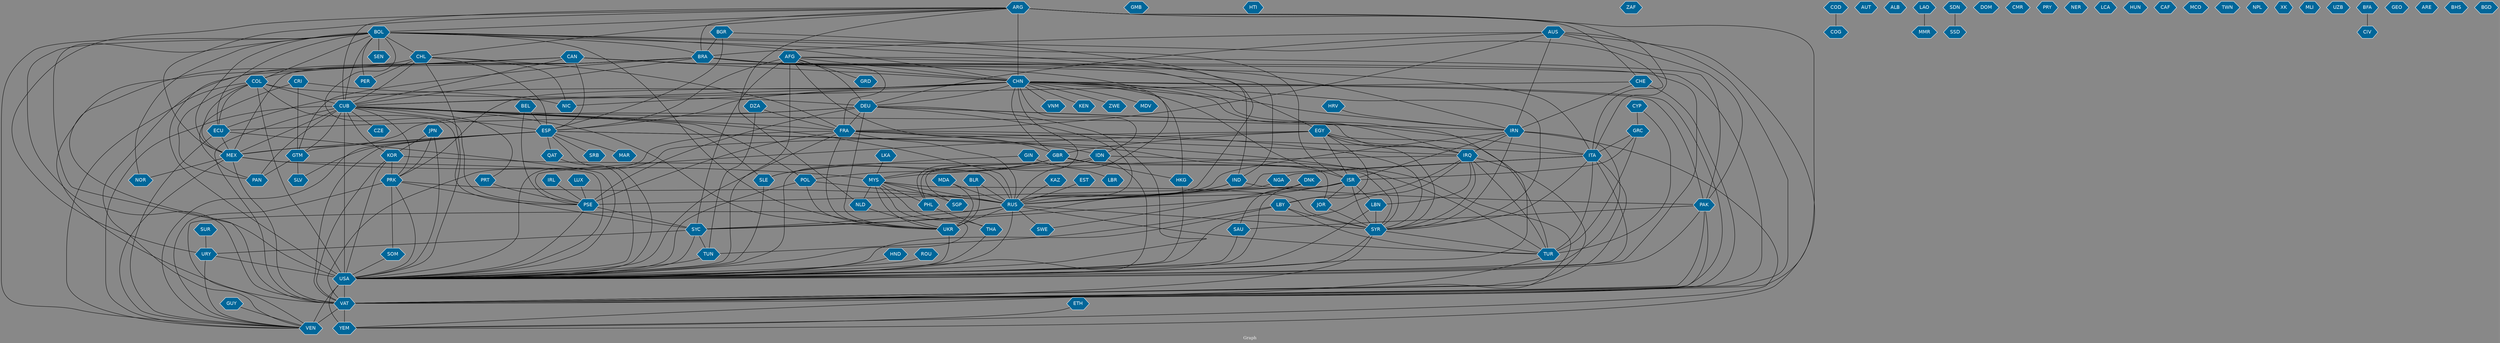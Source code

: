 // Countries together in item graph
graph {
	graph [bgcolor="#888888" fontcolor=white fontsize=12 label="Graph" outputorder=edgesfirst overlap=prism]
	node [color=white fillcolor="#006699" fontcolor=white fontname=Helvetica shape=hexagon style=filled]
	edge [arrowhead=open color=black fontcolor=white fontname=Courier fontsize=12]
		GRC [label=GRC]
		PAK [label=PAK]
		URY [label=URY]
		USA [label=USA]
		BRA [label=BRA]
		SLV [label=SLV]
		AFG [label=AFG]
		CUB [label=CUB]
		RUS [label=RUS]
		FRA [label=FRA]
		ISR [label=ISR]
		SYR [label=SYR]
		EGY [label=EGY]
		YEM [label=YEM]
		MEX [label=MEX]
		JOR [label=JOR]
		PHL [label=PHL]
		VEN [label=VEN]
		BOL [label=BOL]
		CHL [label=CHL]
		ARG [label=ARG]
		PRK [label=PRK]
		COL [label=COL]
		GBR [label=GBR]
		CZE [label=CZE]
		GMB [label=GMB]
		IRQ [label=IRQ]
		CHN [label=CHN]
		ECU [label=ECU]
		UKR [label=UKR]
		TUR [label=TUR]
		VAT [label=VAT]
		ITA [label=ITA]
		IRN [label=IRN]
		HKG [label=HKG]
		ESP [label=ESP]
		IDN [label=IDN]
		DEU [label=DEU]
		LBY [label=LBY]
		SRB [label=SRB]
		KOR [label=KOR]
		HTI [label=HTI]
		CHE [label=CHE]
		HND [label=HND]
		SOM [label=SOM]
		AUS [label=AUS]
		POL [label=POL]
		VNM [label=VNM]
		LBR [label=LBR]
		DNK [label=DNK]
		SAU [label=SAU]
		ZAF [label=ZAF]
		COG [label=COG]
		CRI [label=CRI]
		PSE [label=PSE]
		KEN [label=KEN]
		IND [label=IND]
		ETH [label=ETH]
		JPN [label=JPN]
		HRV [label=HRV]
		MYS [label=MYS]
		AUT [label=AUT]
		TUN [label=TUN]
		NIC [label=NIC]
		MDA [label=MDA]
		PRT [label=PRT]
		LBN [label=LBN]
		EST [label=EST]
		PER [label=PER]
		CAN [label=CAN]
		SYC [label=SYC]
		NGA [label=NGA]
		BEL [label=BEL]
		LKA [label=LKA]
		SWE [label=SWE]
		DZA [label=DZA]
		PAN [label=PAN]
		ALB [label=ALB]
		THA [label=THA]
		IRL [label=IRL]
		LAO [label=LAO]
		MMR [label=MMR]
		SSD [label=SSD]
		SDN [label=SDN]
		SLE [label=SLE]
		GTM [label=GTM]
		DOM [label=DOM]
		BLR [label=BLR]
		CMR [label=CMR]
		NLD [label=NLD]
		PRY [label=PRY]
		NER [label=NER]
		LCA [label=LCA]
		HUN [label=HUN]
		GIN [label=GIN]
		NOR [label=NOR]
		ROU [label=ROU]
		CAF [label=CAF]
		GUY [label=GUY]
		MAR [label=MAR]
		LUX [label=LUX]
		MCO [label=MCO]
		TWN [label=TWN]
		COD [label=COD]
		CYP [label=CYP]
		ZWE [label=ZWE]
		NPL [label=NPL]
		GRD [label=GRD]
		BGR [label=BGR]
		XK [label=XK]
		SGP [label=SGP]
		MLI [label=MLI]
		QAT [label=QAT]
		MDV [label=MDV]
		UZB [label=UZB]
		BFA [label=BFA]
		CIV [label=CIV]
		GEO [label=GEO]
		ARE [label=ARE]
		SEN [label=SEN]
		KAZ [label=KAZ]
		SUR [label=SUR]
		BHS [label=BHS]
		BGD [label=BGD]
			HKG -- USA [weight=1]
			CHN -- ESP [weight=1]
			ISR -- SYC [weight=2]
			COL -- ECU [weight=1]
			COL -- MEX [weight=4]
			BRA -- CUB [weight=2]
			FRA -- IDN [weight=2]
			SYR -- TUR [weight=2]
			SYR -- VAT [weight=1]
			CUB -- MEX [weight=2]
			USA -- VAT [weight=14]
			CUB -- PAN [weight=3]
			GTM -- PAN [weight=1]
			PHL -- THA [weight=1]
			FRA -- USA [weight=1]
			DEU -- MEX [weight=2]
			MEX -- VEN [weight=3]
			BRA -- VAT [weight=2]
			CAN -- USA [weight=1]
			CHN -- IRQ [weight=1]
			AUS -- VAT [weight=3]
			BOL -- ITA [weight=1]
			LUX -- PSE [weight=1]
			THA -- USA [weight=1]
			URY -- USA [weight=42]
			ARG -- MEX [weight=1]
			GBR -- TUR [weight=1]
			LBY -- TUN [weight=1]
			CYP -- TUR [weight=2]
			CHN -- VAT [weight=4]
			SLE -- USA [weight=1]
			MYS -- RUS [weight=2]
			CUB -- UKR [weight=1]
			IRQ -- MYS [weight=1]
			NLD -- UKR [weight=1]
			AFG -- GBR [weight=3]
			JOR -- SYR [weight=9]
			PAK -- VAT [weight=3]
			IRQ -- LBN [weight=3]
			CUB -- RUS [weight=2]
			CHN -- KEN [weight=2]
			CHL -- NIC [weight=2]
			IND -- PAK [weight=2]
			AFG -- USA [weight=17]
			BRA -- USA [weight=6]
			CHL -- CUB [weight=1]
			LAO -- MMR [weight=1]
			ARG -- VAT [weight=6]
			TUR -- VAT [weight=2]
			COL -- VEN [weight=1]
			MYS -- SYR [weight=1]
			AUS -- FRA [weight=1]
			BOL -- CUB [weight=11]
			CHN -- DEU [weight=1]
			CHN -- ZWE [weight=1]
			AFG -- PAK [weight=2]
			DZA -- FRA [weight=1]
			IRN -- ISR [weight=2]
			ARG -- CUB [weight=2]
			ITA -- TUR [weight=2]
			CHN -- PRK [weight=9]
			LBY -- USA [weight=1]
			CHN -- ISR [weight=1]
			BEL -- PSE [weight=1]
			SDN -- SSD [weight=1]
			BGR -- ESP [weight=1]
			COL -- DEU [weight=1]
			USA -- YEM [weight=12]
			EST -- RUS [weight=3]
			CUB -- KOR [weight=3]
			MYS -- PHL [weight=5]
			ARG -- URY [weight=2]
			AUS -- PAK [weight=3]
			AUS -- YEM [weight=2]
			PRK -- USA [weight=43]
			AFG -- SYC [weight=1]
			CUB -- IRN [weight=1]
			ARG -- CHN [weight=1]
			ECU -- USA [weight=1]
			PAK -- YEM [weight=2]
			MYS -- SGP [weight=1]
			URY -- VEN [weight=2]
			ISR -- LBN [weight=5]
			COL -- PSE [weight=1]
			ESP -- USA [weight=3]
			AFG -- DEU [weight=2]
			ROU -- USA [weight=1]
			IDN -- USA [weight=2]
			AUS -- DEU [weight=1]
			MYS -- THA [weight=1]
			CHL -- PER [weight=1]
			KOR -- PRK [weight=12]
			DEU -- RUS [weight=8]
			JPN -- USA [weight=1]
			PRK -- SOM [weight=1]
			COL -- CUB [weight=11]
			BRA -- MEX [weight=2]
			CHN -- USA [weight=3]
			CAN -- VAT [weight=2]
			LBY -- SYR [weight=2]
			COL -- USA [weight=1]
			EGY -- USA [weight=1]
			GRC -- TUR [weight=2]
			BGR -- BRA [weight=1]
			EGY -- PSE [weight=5]
			CHN -- GBR [weight=2]
			IDN -- MYS [weight=1]
			CUB -- GTM [weight=1]
			BOL -- SEN [weight=1]
			RUS -- SYR [weight=11]
			EGY -- ISR [weight=1]
			BLR -- RUS [weight=2]
			DEU -- ITA [weight=3]
			ECU -- MEX [weight=3]
			HRV -- IRN [weight=2]
			CUB -- ESP [weight=6]
			GBR -- HKG [weight=2]
			KOR -- VAT [weight=1]
			CAN -- ESP [weight=1]
			CHL -- ESP [weight=9]
			BRA -- GTM [weight=1]
			CHN -- VNM [weight=3]
			CAN -- CHN [weight=2]
			RUS -- TUR [weight=2]
			JPN -- PRK [weight=1]
			BLR -- UKR [weight=5]
			GBR -- SLE [weight=1]
			DNK -- RUS [weight=1]
			EGY -- GBR [weight=2]
			LBN -- SYR [weight=7]
			CUB -- VAT [weight=21]
			GRC -- ISR [weight=4]
			PSE -- USA [weight=2]
			IRQ -- SYR [weight=16]
			BOL -- ECU [weight=1]
			ESP -- SYR [weight=1]
			GTM -- SLV [weight=2]
			UKR -- USA [weight=4]
			GIN -- SLE [weight=4]
			GIN -- LBR [weight=1]
			EGY -- IRQ [weight=2]
			IDN -- SGP [weight=3]
			IRN -- SYR [weight=6]
			BOL -- VEN [weight=1]
			MEX -- MYS [weight=1]
			BOL -- VAT [weight=8]
			BOL -- MEX [weight=6]
			IRN -- YEM [weight=3]
			ESP -- VAT [weight=2]
			POL -- USA [weight=4]
			CHL -- VAT [weight=6]
			CHN -- CUB [weight=7]
			TUN -- USA [weight=2]
			CHN -- NIC [weight=2]
			GBR -- SYR [weight=2]
			SYC -- TUN [weight=2]
			IRN -- RUS [weight=5]
			MYS -- USA [weight=1]
			DEU -- FRA [weight=9]
			BGR -- RUS [weight=1]
			ISR -- PSE [weight=62]
			HND -- USA [weight=1]
			AFG -- FRA [weight=1]
			CAN -- EGY [weight=1]
			MDA -- RUS [weight=1]
			PAK -- USA [weight=4]
			CRI -- GTM [weight=1]
			FRA -- ITA [weight=3]
			IRN -- IRQ [weight=2]
			GRC -- ITA [weight=4]
			EGY -- SYR [weight=2]
			CUB -- SLE [weight=2]
			IRL -- PSE [weight=1]
			BOL -- CHN [weight=5]
			ITA -- SYR [weight=1]
			CHL -- FRA [weight=1]
			BRA -- ITA [weight=1]
			DNK -- SAU [weight=3]
			ISR -- USA [weight=6]
			ESP -- QAT [weight=2]
			ESP -- VEN [weight=4]
			AFG -- IRN [weight=2]
			ARG -- BOL [weight=2]
			MEX -- NOR [weight=3]
			IDN -- PHL [weight=1]
			BOL -- ISR [weight=1]
			ARG -- ITA [weight=3]
			CHN -- MDV [weight=1]
			CHE -- IRN [weight=3]
			DEU -- IRQ [weight=1]
			MDA -- UKR [weight=1]
			AFG -- ESP [weight=2]
			VAT -- VEN [weight=2]
			FRA -- SYR [weight=3]
			MEX -- USA [weight=5]
			DEU -- PSE [weight=1]
			CAN -- CUB [weight=4]
			COL -- PAN [weight=2]
			MYS -- UKR [weight=3]
			CHN -- PHL [weight=1]
			CHN -- SYR [weight=1]
			KAZ -- RUS [weight=1]
			ARG -- CHL [weight=2]
			ITA -- USA [weight=1]
			CUB -- CZE [weight=2]
			ITA -- NGA [weight=1]
			KOR -- USA [weight=3]
			FRA -- RUS [weight=12]
			IRN -- USA [weight=4]
			FRA -- PSE [weight=4]
			BEL -- ESP [weight=4]
			IND -- SYC [weight=1]
			BOL -- PER [weight=2]
			LBY -- TUR [weight=2]
			SUR -- URY [weight=1]
			DZA -- TUN [weight=1]
			SYC -- USA [weight=1]
			POL -- RUS [weight=1]
			MEX -- VAT [weight=6]
			EGY -- LBY [weight=2]
			ITA -- RUS [weight=1]
			BRA -- CHN [weight=1]
			MYS -- NLD [weight=1]
			GUY -- VEN [weight=1]
			RUS -- SYC [weight=2]
			ARG -- NLD [weight=1]
			GBR -- USA [weight=6]
			QAT -- USA [weight=1]
			BOL -- IND [weight=2]
			AUS -- BRA [weight=1]
			ARG -- CHE [weight=1]
			ISR -- RUS [weight=1]
			CUB -- VEN [weight=15]
			ISR -- SYR [weight=8]
			CHN -- ECU [weight=1]
			BOL -- UKR [weight=4]
			AUS -- IRN [weight=7]
			SYR -- USA [weight=2]
			DEU -- UKR [weight=6]
			CAN -- RUS [weight=1]
			ISR -- JOR [weight=1]
			IDN -- VAT [weight=1]
			RUS -- VEN [weight=1]
			BOL -- COL [weight=5]
			CUB -- FRA [weight=2]
			BOL -- BRA [weight=2]
			CHL -- USA [weight=2]
			IRQ -- LBY [weight=2]
			DEU -- ECU [weight=4]
			PRK -- SYC [weight=2]
			AFG -- CHN [weight=1]
			LKA -- MYS [weight=1]
			EGY -- TUR [weight=2]
			IRQ -- USA [weight=3]
			GBR -- POL [weight=1]
			CHN -- IRN [weight=2]
			CHE -- VAT [weight=4]
			IRQ -- TUR [weight=2]
			LBN -- USA [weight=2]
			FRA -- IRQ [weight=1]
			SAU -- USA [weight=1]
			ECU -- VEN [weight=3]
			BFA -- CIV [weight=1]
			FRA -- VAT [weight=2]
			PRK -- VEN [weight=2]
			BRA -- COL [weight=1]
			IND -- RUS [weight=5]
			DNK -- SWE [weight=1]
			ESP -- SLV [weight=1]
			AFG -- GRD [weight=1]
			PRT -- PSE [weight=2]
			CUB -- POL [weight=1]
			ESP -- JOR [weight=1]
			BOL -- USA [weight=5]
			BOL -- NOR [weight=1]
			CRI -- PAN [weight=1]
			ITA -- VAT [weight=2]
			KOR -- RUS [weight=4]
			RUS -- USA [weight=29]
			ARG -- BRA [weight=1]
			SOM -- USA [weight=1]
			DEU -- USA [weight=3]
			NGA -- RUS [weight=2]
			PSE -- SYC [weight=1]
			ESP -- MEX [weight=1]
			USA -- VEN [weight=39]
			PAK -- SAU [weight=1]
			CUB -- USA [weight=211]
			CUB -- PRT [weight=1]
			BOL -- PSE [weight=2]
			SYC -- URY [weight=2]
			BRA -- VEN [weight=2]
			CHN -- IDN [weight=1]
			CUB -- PRK [weight=3]
			ESP -- MAR [weight=2]
			POL -- UKR [weight=1]
			BOL -- CHL [weight=21]
			ESP -- SRB [weight=1]
			RUS -- UKR [weight=52]
			COD -- COG [weight=3]
			PRK -- RUS [weight=8]
			ESP -- GTM [weight=1]
			RUS -- SWE [weight=1]
			CYP -- GRC [weight=2]
			CHN -- PAK [weight=1]
			FRA -- UKR [weight=8]
			IRQ -- VAT [weight=1]
			ETH -- YEM [weight=6]
			JPN -- KOR [weight=1]
			VAT -- YEM [weight=3]
			CRI -- NIC [weight=1]
			BRA -- IND [weight=1]
			CHN -- HKG [weight=7]
			CHE -- CUB [weight=2]
}
